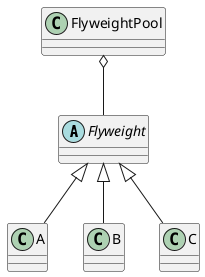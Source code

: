 @startuml
'https://plantuml.com/class-diagram

abstract class Flyweight
class FlyweightPool

class A
class B
class C

FlyweightPool o-- Flyweight

Flyweight <|-- A
Flyweight <|-- B
Flyweight <|-- C
@enduml